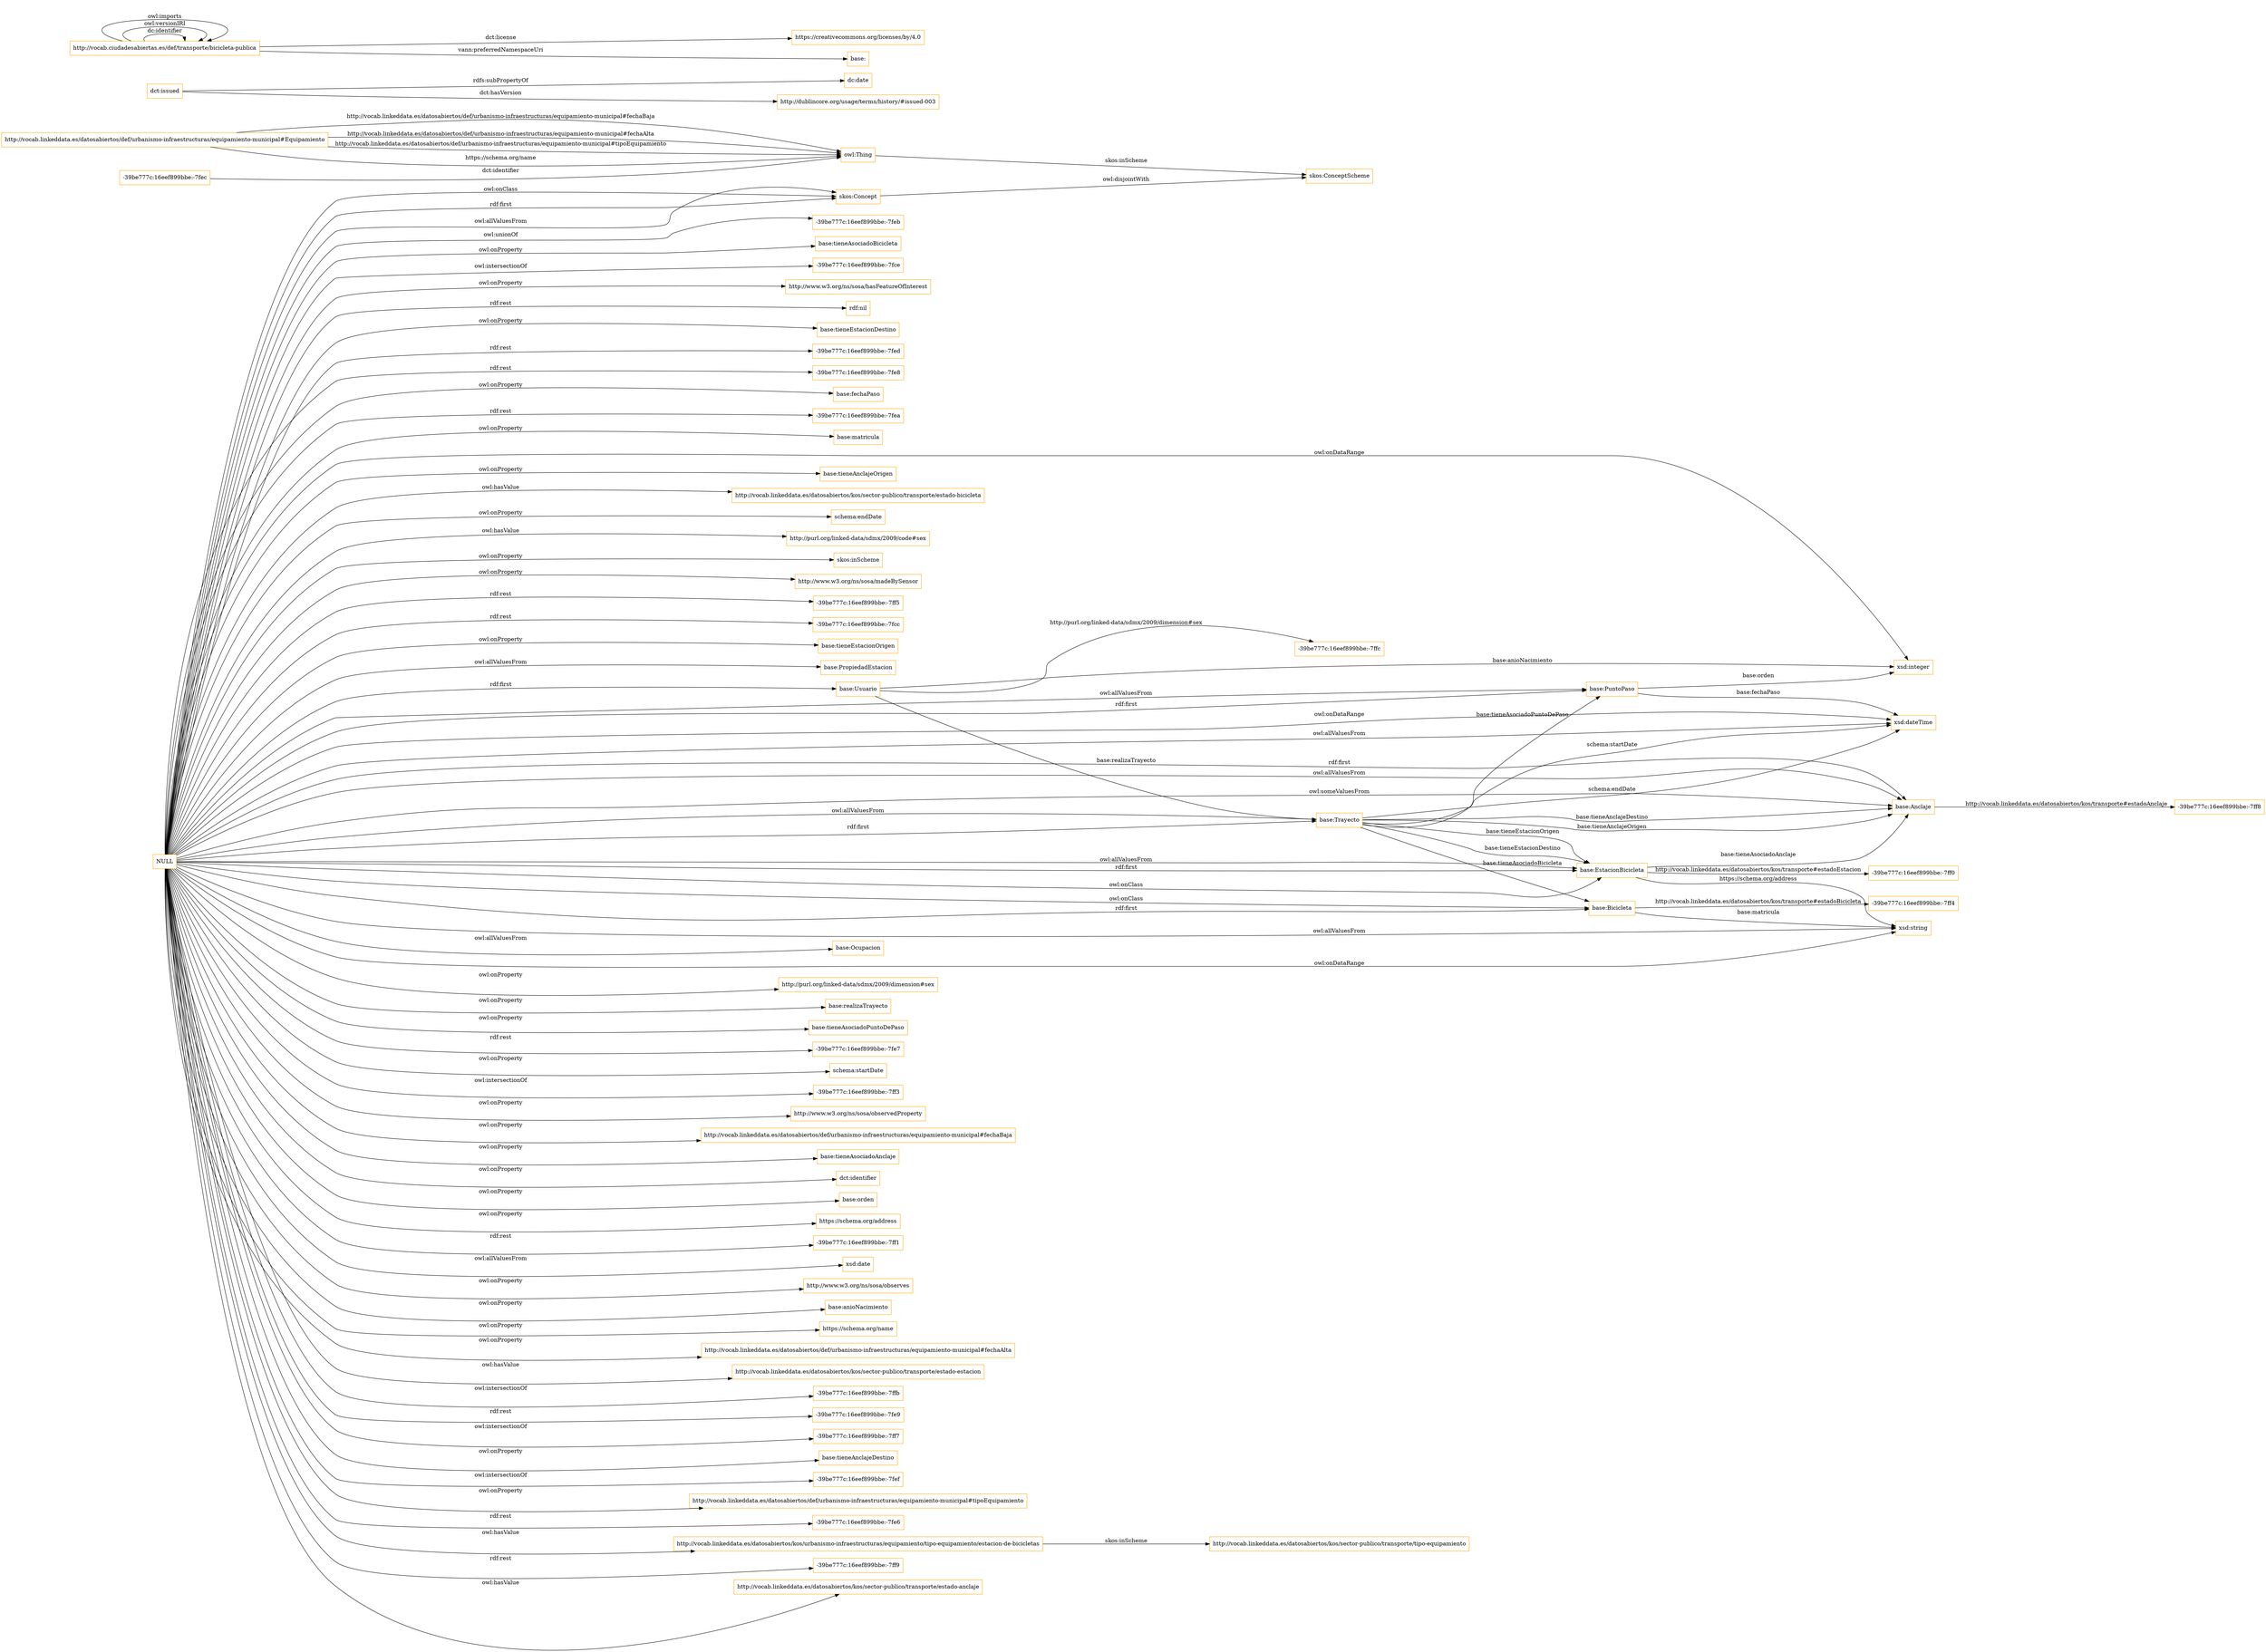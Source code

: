 digraph ar2dtool_diagram { 
rankdir=LR;
size="1501"
node [shape = rectangle, color="orange"]; "base:PropiedadEstacion" "base:PuntoPaso" "-39be777c:16eef899bbe:-7fec" "base:Usuario" "base:Anclaje" "-39be777c:16eef899bbe:-7ff0" "base:Ocupacion" "-39be777c:16eef899bbe:-7ff4" "skos:ConceptScheme" "http://vocab.linkeddata.es/datosabiertos/def/urbanismo-infraestructuras/equipamiento-municipal#Equipamiento" "skos:Concept" "-39be777c:16eef899bbe:-7ffc" "base:EstacionBicicleta" "-39be777c:16eef899bbe:-7ff8" "base:Trayecto" "base:Bicicleta" ; /*classes style*/
	"NULL" -> "-39be777c:16eef899bbe:-7ff3" [ label = "owl:intersectionOf" ];
	"NULL" -> "http://www.w3.org/ns/sosa/observedProperty" [ label = "owl:onProperty" ];
	"NULL" -> "http://vocab.linkeddata.es/datosabiertos/def/urbanismo-infraestructuras/equipamiento-municipal#fechaBaja" [ label = "owl:onProperty" ];
	"NULL" -> "base:tieneAsociadoAnclaje" [ label = "owl:onProperty" ];
	"NULL" -> "base:EstacionBicicleta" [ label = "owl:allValuesFrom" ];
	"NULL" -> "dct:identifier" [ label = "owl:onProperty" ];
	"NULL" -> "skos:Concept" [ label = "rdf:first" ];
	"NULL" -> "base:orden" [ label = "owl:onProperty" ];
	"NULL" -> "https://schema.org/address" [ label = "owl:onProperty" ];
	"NULL" -> "-39be777c:16eef899bbe:-7ff1" [ label = "rdf:rest" ];
	"NULL" -> "xsd:date" [ label = "owl:allValuesFrom" ];
	"NULL" -> "http://www.w3.org/ns/sosa/observes" [ label = "owl:onProperty" ];
	"NULL" -> "base:anioNacimiento" [ label = "owl:onProperty" ];
	"NULL" -> "base:Anclaje" [ label = "owl:allValuesFrom" ];
	"NULL" -> "https://schema.org/name" [ label = "owl:onProperty" ];
	"NULL" -> "http://vocab.linkeddata.es/datosabiertos/def/urbanismo-infraestructuras/equipamiento-municipal#fechaAlta" [ label = "owl:onProperty" ];
	"NULL" -> "http://vocab.linkeddata.es/datosabiertos/kos/sector-publico/transporte/estado-estacion" [ label = "owl:hasValue" ];
	"NULL" -> "-39be777c:16eef899bbe:-7ffb" [ label = "owl:intersectionOf" ];
	"NULL" -> "-39be777c:16eef899bbe:-7fe9" [ label = "rdf:rest" ];
	"NULL" -> "xsd:string" [ label = "owl:allValuesFrom" ];
	"NULL" -> "-39be777c:16eef899bbe:-7ff7" [ label = "owl:intersectionOf" ];
	"NULL" -> "base:PuntoPaso" [ label = "rdf:first" ];
	"NULL" -> "base:tieneAnclajeDestino" [ label = "owl:onProperty" ];
	"NULL" -> "-39be777c:16eef899bbe:-7fef" [ label = "owl:intersectionOf" ];
	"NULL" -> "http://vocab.linkeddata.es/datosabiertos/def/urbanismo-infraestructuras/equipamiento-municipal#tipoEquipamiento" [ label = "owl:onProperty" ];
	"NULL" -> "-39be777c:16eef899bbe:-7fe6" [ label = "rdf:rest" ];
	"NULL" -> "base:EstacionBicicleta" [ label = "rdf:first" ];
	"NULL" -> "http://vocab.linkeddata.es/datosabiertos/kos/urbanismo-infraestructuras/equipamiento/tipo-equipamiento/estacion-de-bicicletas" [ label = "owl:hasValue" ];
	"NULL" -> "-39be777c:16eef899bbe:-7ff9" [ label = "rdf:rest" ];
	"NULL" -> "xsd:integer" [ label = "owl:onDataRange" ];
	"NULL" -> "xsd:dateTime" [ label = "owl:onDataRange" ];
	"NULL" -> "http://vocab.linkeddata.es/datosabiertos/kos/sector-publico/transporte/estado-anclaje" [ label = "owl:hasValue" ];
	"NULL" -> "base:Bicicleta" [ label = "owl:onClass" ];
	"NULL" -> "base:Ocupacion" [ label = "owl:allValuesFrom" ];
	"NULL" -> "-39be777c:16eef899bbe:-7feb" [ label = "owl:unionOf" ];
	"NULL" -> "base:tieneAsociadoBicicleta" [ label = "owl:onProperty" ];
	"NULL" -> "base:Anclaje" [ label = "rdf:first" ];
	"NULL" -> "base:PropiedadEstacion" [ label = "owl:allValuesFrom" ];
	"NULL" -> "-39be777c:16eef899bbe:-7fce" [ label = "owl:intersectionOf" ];
	"NULL" -> "http://www.w3.org/ns/sosa/hasFeatureOfInterest" [ label = "owl:onProperty" ];
	"NULL" -> "skos:Concept" [ label = "owl:allValuesFrom" ];
	"NULL" -> "base:Bicicleta" [ label = "rdf:first" ];
	"NULL" -> "rdf:nil" [ label = "rdf:rest" ];
	"NULL" -> "base:Trayecto" [ label = "rdf:first" ];
	"NULL" -> "base:Trayecto" [ label = "owl:allValuesFrom" ];
	"NULL" -> "base:tieneEstacionDestino" [ label = "owl:onProperty" ];
	"NULL" -> "-39be777c:16eef899bbe:-7fed" [ label = "rdf:rest" ];
	"NULL" -> "-39be777c:16eef899bbe:-7fe8" [ label = "rdf:rest" ];
	"NULL" -> "base:fechaPaso" [ label = "owl:onProperty" ];
	"NULL" -> "-39be777c:16eef899bbe:-7fea" [ label = "rdf:rest" ];
	"NULL" -> "base:matricula" [ label = "owl:onProperty" ];
	"NULL" -> "http://www.w3.org/ns/sosa/madeBySensor" [ label = "owl:onProperty" ];
	"NULL" -> "-39be777c:16eef899bbe:-7ff5" [ label = "rdf:rest" ];
	"NULL" -> "-39be777c:16eef899bbe:-7fcc" [ label = "rdf:rest" ];
	"NULL" -> "base:Usuario" [ label = "rdf:first" ];
	"NULL" -> "base:tieneEstacionOrigen" [ label = "owl:onProperty" ];
	"NULL" -> "base:Anclaje" [ label = "owl:someValuesFrom" ];
	"NULL" -> "xsd:dateTime" [ label = "owl:allValuesFrom" ];
	"NULL" -> "base:tieneAnclajeOrigen" [ label = "owl:onProperty" ];
	"NULL" -> "xsd:string" [ label = "owl:onDataRange" ];
	"NULL" -> "skos:Concept" [ label = "owl:onClass" ];
	"NULL" -> "base:PuntoPaso" [ label = "owl:allValuesFrom" ];
	"NULL" -> "http://vocab.linkeddata.es/datosabiertos/kos/sector-publico/transporte/estado-bicicleta" [ label = "owl:hasValue" ];
	"NULL" -> "schema:endDate" [ label = "owl:onProperty" ];
	"NULL" -> "http://purl.org/linked-data/sdmx/2009/code#sex" [ label = "owl:hasValue" ];
	"NULL" -> "skos:inScheme" [ label = "owl:onProperty" ];
	"NULL" -> "http://purl.org/linked-data/sdmx/2009/dimension#sex" [ label = "owl:onProperty" ];
	"NULL" -> "base:realizaTrayecto" [ label = "owl:onProperty" ];
	"NULL" -> "base:EstacionBicicleta" [ label = "owl:onClass" ];
	"NULL" -> "base:tieneAsociadoPuntoDePaso" [ label = "owl:onProperty" ];
	"NULL" -> "-39be777c:16eef899bbe:-7fe7" [ label = "rdf:rest" ];
	"NULL" -> "schema:startDate" [ label = "owl:onProperty" ];
	"http://vocab.linkeddata.es/datosabiertos/kos/urbanismo-infraestructuras/equipamiento/tipo-equipamiento/estacion-de-bicicletas" -> "http://vocab.linkeddata.es/datosabiertos/kos/sector-publico/transporte/tipo-equipamiento" [ label = "skos:inScheme" ];
	"skos:Concept" -> "skos:ConceptScheme" [ label = "owl:disjointWith" ];
	"dct:issued" -> "dc:date" [ label = "rdfs:subPropertyOf" ];
	"dct:issued" -> "http://dublincore.org/usage/terms/history/#issued-003" [ label = "dct:hasVersion" ];
	"http://vocab.ciudadesabiertas.es/def/transporte/bicicleta-publica" -> "http://vocab.ciudadesabiertas.es/def/transporte/bicicleta-publica" [ label = "dc:identifier" ];
	"http://vocab.ciudadesabiertas.es/def/transporte/bicicleta-publica" -> "https://creativecommons.org/licenses/by/4.0" [ label = "dct:license" ];
	"http://vocab.ciudadesabiertas.es/def/transporte/bicicleta-publica" -> "http://vocab.ciudadesabiertas.es/def/transporte/bicicleta-publica" [ label = "owl:versionIRI" ];
	"http://vocab.ciudadesabiertas.es/def/transporte/bicicleta-publica" -> "base:" [ label = "vann:preferredNamespaceUri" ];
	"http://vocab.ciudadesabiertas.es/def/transporte/bicicleta-publica" -> "http://vocab.ciudadesabiertas.es/def/transporte/bicicleta-publica" [ label = "owl:imports" ];
	"http://vocab.linkeddata.es/datosabiertos/def/urbanismo-infraestructuras/equipamiento-municipal#Equipamiento" -> "owl:Thing" [ label = "http://vocab.linkeddata.es/datosabiertos/def/urbanismo-infraestructuras/equipamiento-municipal#tipoEquipamiento" ];
	"base:Trayecto" -> "xsd:dateTime" [ label = "schema:startDate" ];
	"base:Trayecto" -> "base:EstacionBicicleta" [ label = "base:tieneEstacionOrigen" ];
	"base:Bicicleta" -> "xsd:string" [ label = "base:matricula" ];
	"base:Trayecto" -> "base:Anclaje" [ label = "base:tieneAnclajeDestino" ];
	"base:Trayecto" -> "base:PuntoPaso" [ label = "base:tieneAsociadoPuntoDePaso" ];
	"owl:Thing" -> "skos:ConceptScheme" [ label = "skos:inScheme" ];
	"base:EstacionBicicleta" -> "base:Anclaje" [ label = "base:tieneAsociadoAnclaje" ];
	"http://vocab.linkeddata.es/datosabiertos/def/urbanismo-infraestructuras/equipamiento-municipal#Equipamiento" -> "owl:Thing" [ label = "https://schema.org/name" ];
	"http://vocab.linkeddata.es/datosabiertos/def/urbanismo-infraestructuras/equipamiento-municipal#Equipamiento" -> "owl:Thing" [ label = "http://vocab.linkeddata.es/datosabiertos/def/urbanismo-infraestructuras/equipamiento-municipal#fechaBaja" ];
	"base:Trayecto" -> "base:Bicicleta" [ label = "base:tieneAsociadoBicicleta" ];
	"base:Trayecto" -> "base:Anclaje" [ label = "base:tieneAnclajeOrigen" ];
	"base:Bicicleta" -> "-39be777c:16eef899bbe:-7ff4" [ label = "http://vocab.linkeddata.es/datosabiertos/kos/transporte#estadoBicicleta" ];
	"base:PuntoPaso" -> "xsd:dateTime" [ label = "base:fechaPaso" ];
	"base:EstacionBicicleta" -> "xsd:string" [ label = "https://schema.org/address" ];
	"-39be777c:16eef899bbe:-7fec" -> "owl:Thing" [ label = "dct:identifier" ];
	"base:Trayecto" -> "base:EstacionBicicleta" [ label = "base:tieneEstacionDestino" ];
	"base:Trayecto" -> "xsd:dateTime" [ label = "schema:endDate" ];
	"base:Usuario" -> "xsd:integer" [ label = "base:anioNacimiento" ];
	"base:Anclaje" -> "-39be777c:16eef899bbe:-7ff8" [ label = "http://vocab.linkeddata.es/datosabiertos/kos/transporte#estadoAnclaje" ];
	"base:Usuario" -> "-39be777c:16eef899bbe:-7ffc" [ label = "http://purl.org/linked-data/sdmx/2009/dimension#sex" ];
	"base:EstacionBicicleta" -> "-39be777c:16eef899bbe:-7ff0" [ label = "http://vocab.linkeddata.es/datosabiertos/kos/transporte#estadoEstacion" ];
	"base:Usuario" -> "base:Trayecto" [ label = "base:realizaTrayecto" ];
	"base:PuntoPaso" -> "xsd:integer" [ label = "base:orden" ];
	"http://vocab.linkeddata.es/datosabiertos/def/urbanismo-infraestructuras/equipamiento-municipal#Equipamiento" -> "owl:Thing" [ label = "http://vocab.linkeddata.es/datosabiertos/def/urbanismo-infraestructuras/equipamiento-municipal#fechaAlta" ];

}
